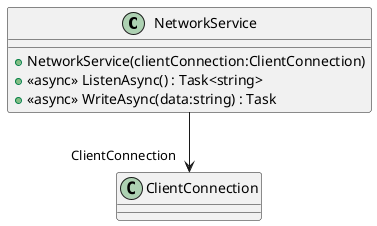 @startuml
class NetworkService {
    + NetworkService(clientConnection:ClientConnection)
    + <<async>> ListenAsync() : Task<string>
    + <<async>> WriteAsync(data:string) : Task
}
NetworkService --> "ClientConnection" ClientConnection
@enduml
